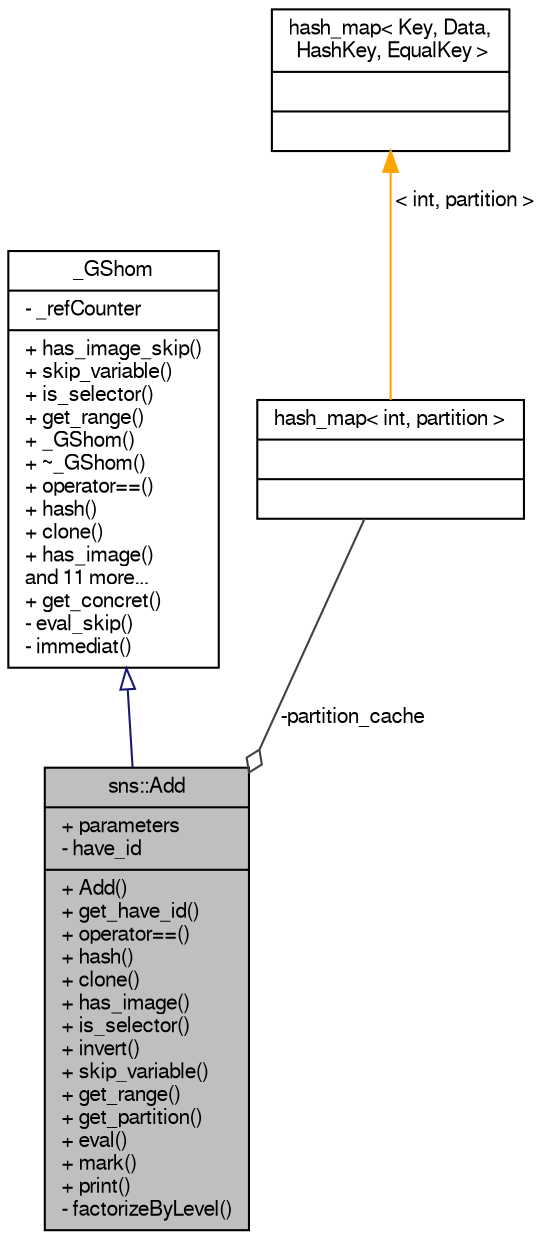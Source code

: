 digraph "sns::Add"
{
  edge [fontname="FreeSans",fontsize="10",labelfontname="FreeSans",labelfontsize="10"];
  node [fontname="FreeSans",fontsize="10",shape=record];
  Node1 [label="{sns::Add\n|+ parameters\l- have_id\l|+ Add()\l+ get_have_id()\l+ operator==()\l+ hash()\l+ clone()\l+ has_image()\l+ is_selector()\l+ invert()\l+ skip_variable()\l+ get_range()\l+ get_partition()\l+ eval()\l+ mark()\l+ print()\l- factorizeByLevel()\l}",height=0.2,width=0.4,color="black", fillcolor="grey75", style="filled" fontcolor="black"];
  Node2 -> Node1 [dir="back",color="midnightblue",fontsize="10",style="solid",arrowtail="onormal",fontname="FreeSans"];
  Node2 [label="{_GShom\n|- _refCounter\l|+ has_image_skip()\l+ skip_variable()\l+ is_selector()\l+ get_range()\l+ _GShom()\l+ ~_GShom()\l+ operator==()\l+ hash()\l+ clone()\l+ has_image()\land 11 more...\l+ get_concret()\l- eval_skip()\l- immediat()\l}",height=0.2,width=0.4,color="black", fillcolor="white", style="filled",URL="$class__GShom.html",tooltip="The concrete data class for Homomorphisms. "];
  Node3 -> Node1 [color="grey25",fontsize="10",style="solid",label=" -partition_cache" ,arrowhead="odiamond",fontname="FreeSans"];
  Node3 [label="{hash_map\< int, partition \>\n||}",height=0.2,width=0.4,color="black", fillcolor="white", style="filled",URL="$structhash__map.html"];
  Node4 -> Node3 [dir="back",color="orange",fontsize="10",style="solid",label=" \< int, partition \>" ,fontname="FreeSans"];
  Node4 [label="{hash_map\< Key, Data,\l HashKey, EqualKey \>\n||}",height=0.2,width=0.4,color="black", fillcolor="white", style="filled",URL="$structhash__map.html"];
}

